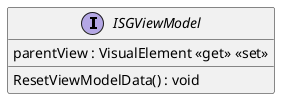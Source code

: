 @startuml
interface ISGViewModel {
    parentView : VisualElement <<get>> <<set>>
    ResetViewModelData() : void
}
@enduml

